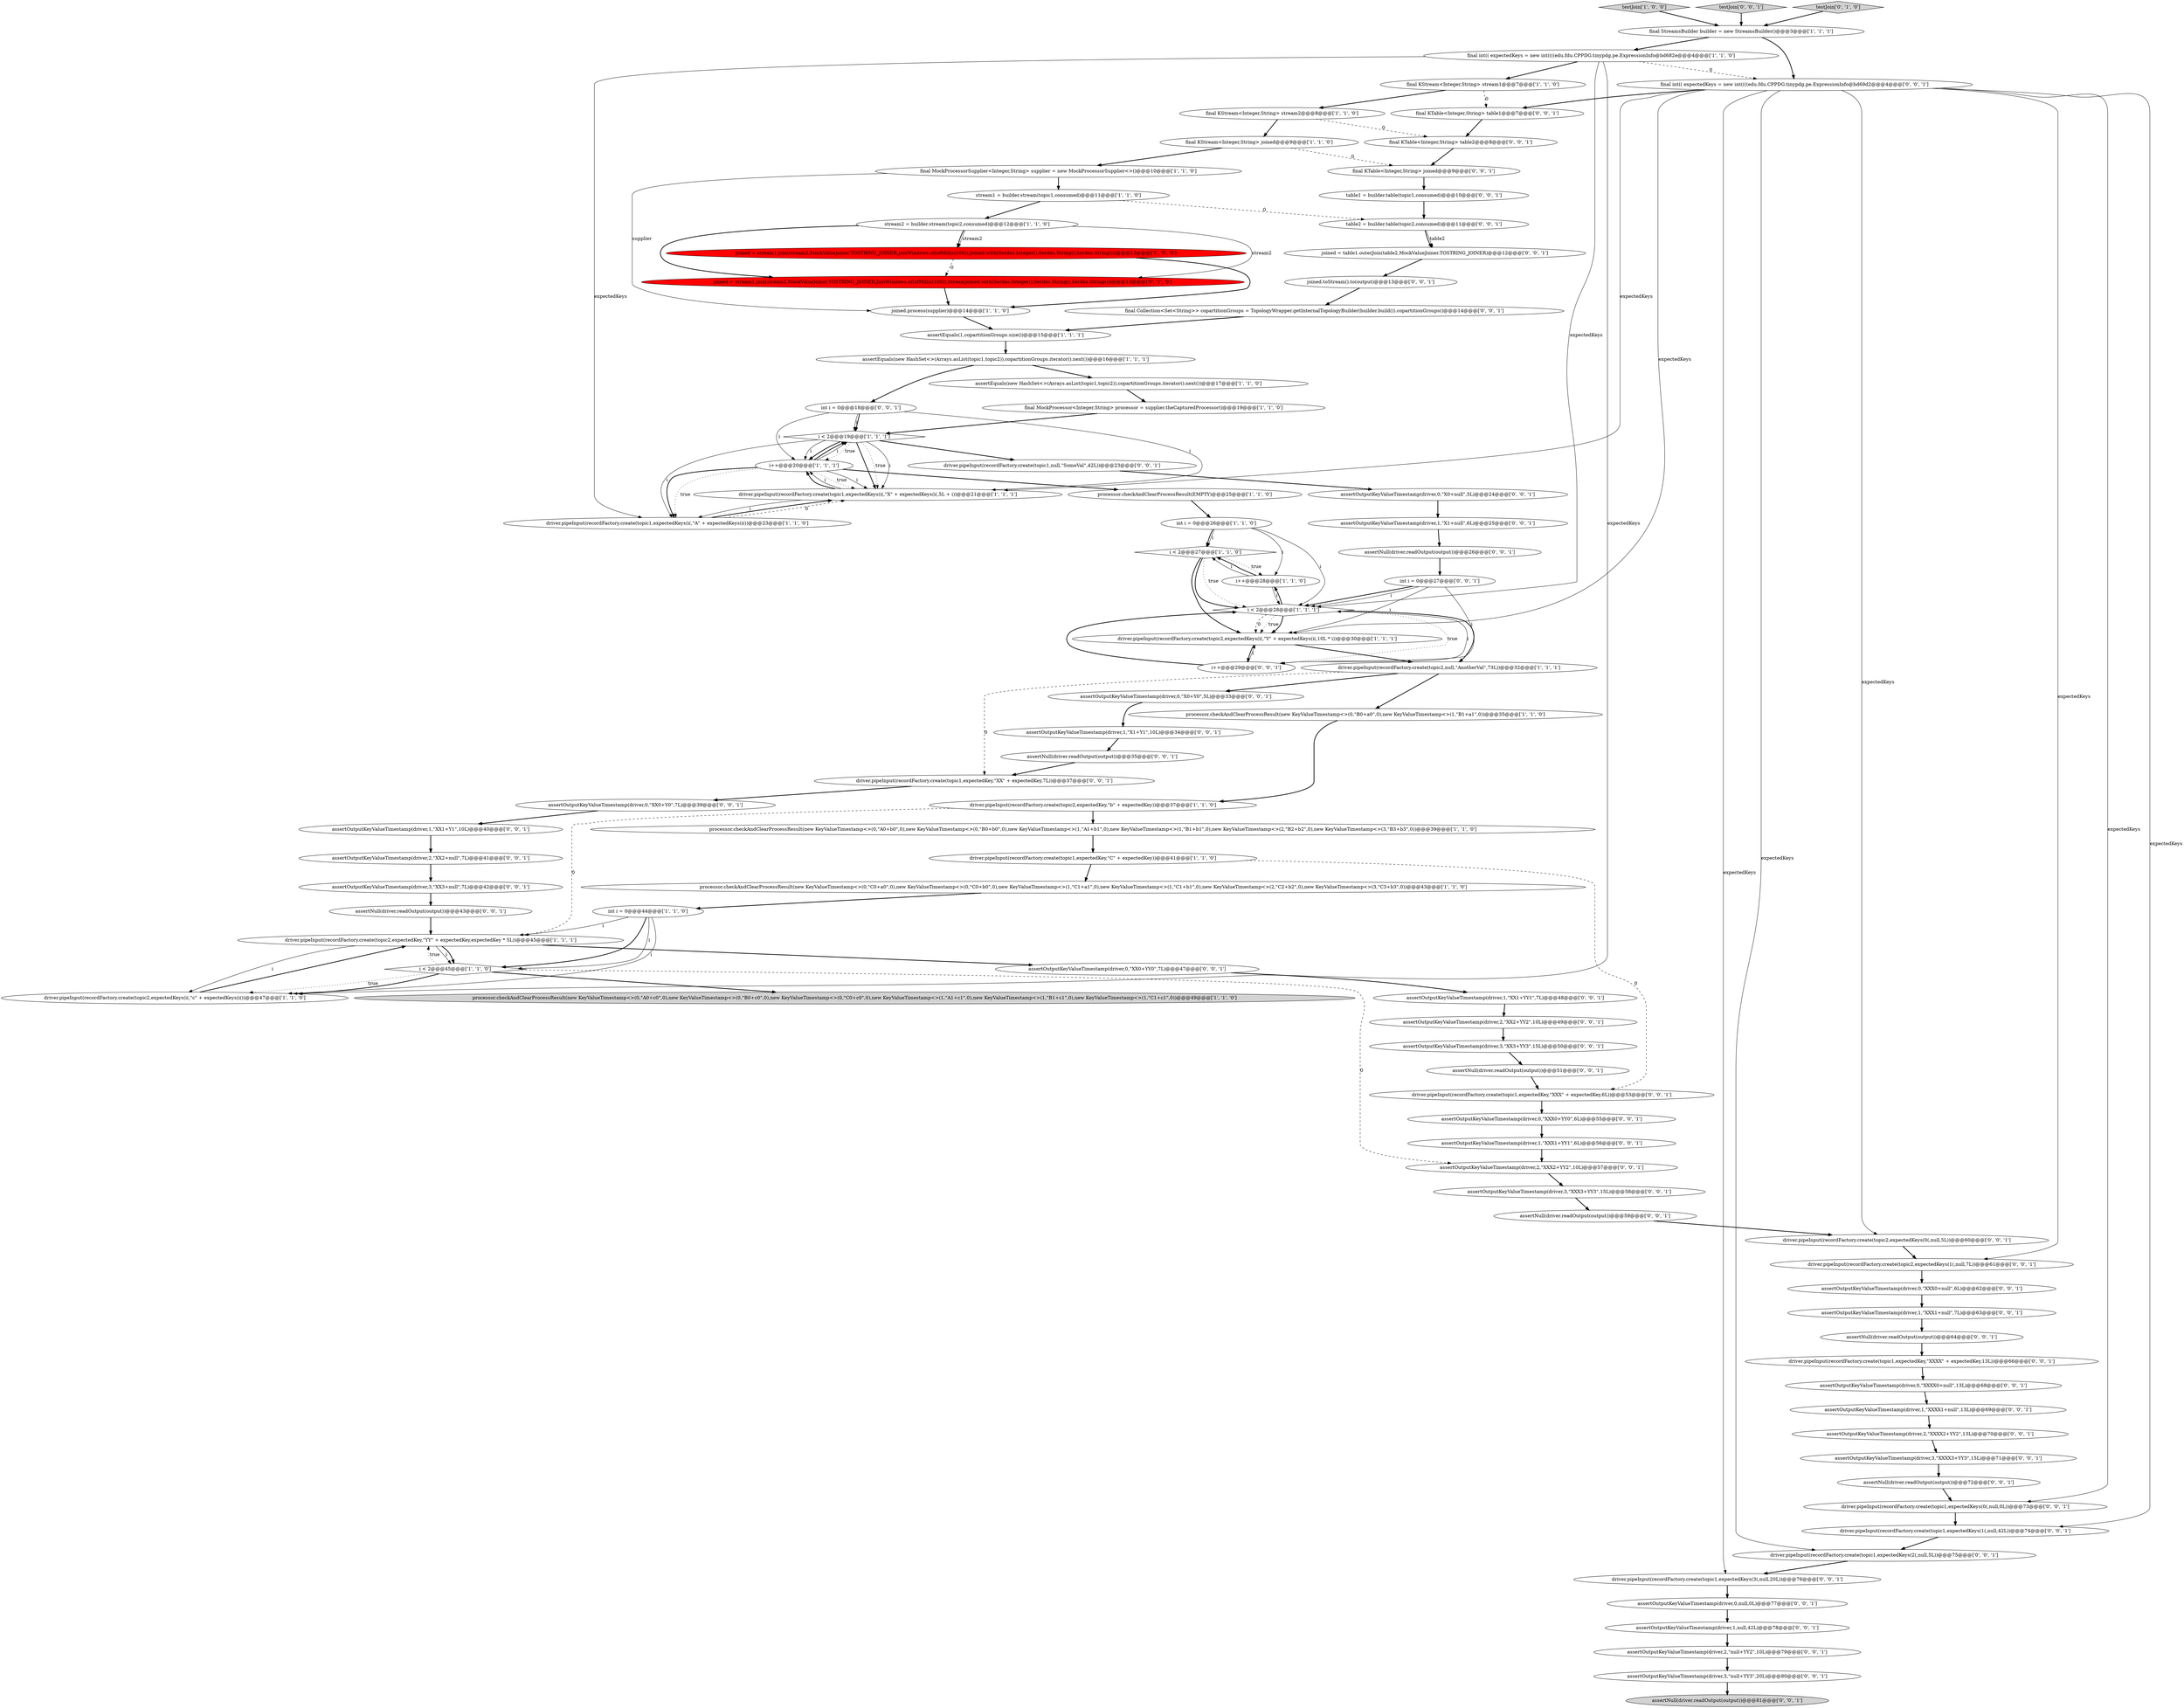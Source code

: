 digraph {
21 [style = filled, label = "i < 2@@@27@@@['1', '1', '0']", fillcolor = white, shape = diamond image = "AAA0AAABBB1BBB"];
15 [style = filled, label = "i < 2@@@19@@@['1', '1', '1']", fillcolor = white, shape = diamond image = "AAA0AAABBB1BBB"];
13 [style = filled, label = "assertEquals(new HashSet<>(Arrays.asList(topic1,topic2)),copartitionGroups.iterator().next())@@@16@@@['1', '1', '1']", fillcolor = white, shape = ellipse image = "AAA0AAABBB1BBB"];
24 [style = filled, label = "driver.pipeInput(recordFactory.create(topic2,expectedKeys(i(,\"c\" + expectedKeys(i())@@@47@@@['1', '1', '0']", fillcolor = white, shape = ellipse image = "AAA0AAABBB1BBB"];
14 [style = filled, label = "processor.checkAndClearProcessResult(EMPTY)@@@25@@@['1', '1', '0']", fillcolor = white, shape = ellipse image = "AAA0AAABBB1BBB"];
61 [style = filled, label = "assertOutputKeyValueTimestamp(driver,0,\"X0+Y0\",5L)@@@33@@@['0', '0', '1']", fillcolor = white, shape = ellipse image = "AAA0AAABBB3BBB"];
58 [style = filled, label = "assertOutputKeyValueTimestamp(driver,3,\"XXX3+YY3\",15L)@@@58@@@['0', '0', '1']", fillcolor = white, shape = ellipse image = "AAA0AAABBB3BBB"];
54 [style = filled, label = "assertOutputKeyValueTimestamp(driver,1,\"X1+null\",6L)@@@25@@@['0', '0', '1']", fillcolor = white, shape = ellipse image = "AAA0AAABBB3BBB"];
94 [style = filled, label = "assertOutputKeyValueTimestamp(driver,1,\"XXX1+YY1\",6L)@@@56@@@['0', '0', '1']", fillcolor = white, shape = ellipse image = "AAA0AAABBB3BBB"];
53 [style = filled, label = "assertOutputKeyValueTimestamp(driver,3,\"XX3+null\",7L)@@@42@@@['0', '0', '1']", fillcolor = white, shape = ellipse image = "AAA0AAABBB3BBB"];
82 [style = filled, label = "driver.pipeInput(recordFactory.create(topic1,null,\"SomeVal\",42L))@@@23@@@['0', '0', '1']", fillcolor = white, shape = ellipse image = "AAA0AAABBB3BBB"];
18 [style = filled, label = "testJoin['1', '0', '0']", fillcolor = lightgray, shape = diamond image = "AAA0AAABBB1BBB"];
74 [style = filled, label = "assertOutputKeyValueTimestamp(driver,2,\"XXX2+YY2\",10L)@@@57@@@['0', '0', '1']", fillcolor = white, shape = ellipse image = "AAA0AAABBB3BBB"];
9 [style = filled, label = "i++@@@20@@@['1', '1', '1']", fillcolor = white, shape = ellipse image = "AAA0AAABBB1BBB"];
86 [style = filled, label = "int i = 0@@@18@@@['0', '0', '1']", fillcolor = white, shape = ellipse image = "AAA0AAABBB3BBB"];
20 [style = filled, label = "driver.pipeInput(recordFactory.create(topic2,expectedKey,\"b\" + expectedKey))@@@37@@@['1', '1', '0']", fillcolor = white, shape = ellipse image = "AAA0AAABBB1BBB"];
7 [style = filled, label = "i++@@@28@@@['1', '1', '0']", fillcolor = white, shape = ellipse image = "AAA0AAABBB1BBB"];
57 [style = filled, label = "assertOutputKeyValueTimestamp(driver,1,\"XX1+YY1\",7L)@@@48@@@['0', '0', '1']", fillcolor = white, shape = ellipse image = "AAA0AAABBB3BBB"];
76 [style = filled, label = "assertOutputKeyValueTimestamp(driver,2,\"XX2+null\",7L)@@@41@@@['0', '0', '1']", fillcolor = white, shape = ellipse image = "AAA0AAABBB3BBB"];
5 [style = filled, label = "processor.checkAndClearProcessResult(new KeyValueTimestamp<>(0,\"A0+b0\",0),new KeyValueTimestamp<>(0,\"B0+b0\",0),new KeyValueTimestamp<>(1,\"A1+b1\",0),new KeyValueTimestamp<>(1,\"B1+b1\",0),new KeyValueTimestamp<>(2,\"B2+b2\",0),new KeyValueTimestamp<>(3,\"B3+b3\",0))@@@39@@@['1', '1', '0']", fillcolor = white, shape = ellipse image = "AAA0AAABBB1BBB"];
89 [style = filled, label = "assertOutputKeyValueTimestamp(driver,1,null,42L)@@@78@@@['0', '0', '1']", fillcolor = white, shape = ellipse image = "AAA0AAABBB3BBB"];
40 [style = filled, label = "assertOutputKeyValueTimestamp(driver,3,\"XX3+YY3\",15L)@@@50@@@['0', '0', '1']", fillcolor = white, shape = ellipse image = "AAA0AAABBB3BBB"];
22 [style = filled, label = "driver.pipeInput(recordFactory.create(topic2,expectedKeys(i(,\"Y\" + expectedKeys(i(,10L * i))@@@30@@@['1', '1', '1']", fillcolor = white, shape = ellipse image = "AAA0AAABBB1BBB"];
90 [style = filled, label = "assertNull(driver.readOutput(output))@@@35@@@['0', '0', '1']", fillcolor = white, shape = ellipse image = "AAA0AAABBB3BBB"];
65 [style = filled, label = "int i = 0@@@27@@@['0', '0', '1']", fillcolor = white, shape = ellipse image = "AAA0AAABBB3BBB"];
66 [style = filled, label = "assertNull(driver.readOutput(output))@@@59@@@['0', '0', '1']", fillcolor = white, shape = ellipse image = "AAA0AAABBB3BBB"];
43 [style = filled, label = "i++@@@29@@@['0', '0', '1']", fillcolor = white, shape = ellipse image = "AAA0AAABBB3BBB"];
64 [style = filled, label = "final KTable<Integer,String> joined@@@9@@@['0', '0', '1']", fillcolor = white, shape = ellipse image = "AAA0AAABBB3BBB"];
59 [style = filled, label = "assertOutputKeyValueTimestamp(driver,2,\"XXXX2+YY2\",13L)@@@70@@@['0', '0', '1']", fillcolor = white, shape = ellipse image = "AAA0AAABBB3BBB"];
25 [style = filled, label = "final KStream<Integer,String> joined@@@9@@@['1', '1', '0']", fillcolor = white, shape = ellipse image = "AAA0AAABBB1BBB"];
48 [style = filled, label = "testJoin['0', '0', '1']", fillcolor = lightgray, shape = diamond image = "AAA0AAABBB3BBB"];
79 [style = filled, label = "assertOutputKeyValueTimestamp(driver,0,null,0L)@@@77@@@['0', '0', '1']", fillcolor = white, shape = ellipse image = "AAA0AAABBB3BBB"];
73 [style = filled, label = "joined = table1.outerJoin(table2,MockValueJoiner.TOSTRING_JOINER)@@@12@@@['0', '0', '1']", fillcolor = white, shape = ellipse image = "AAA0AAABBB3BBB"];
80 [style = filled, label = "final KTable<Integer,String> table2@@@8@@@['0', '0', '1']", fillcolor = white, shape = ellipse image = "AAA0AAABBB3BBB"];
69 [style = filled, label = "table1 = builder.table(topic1,consumed)@@@10@@@['0', '0', '1']", fillcolor = white, shape = ellipse image = "AAA0AAABBB3BBB"];
41 [style = filled, label = "assertOutputKeyValueTimestamp(driver,2,\"null+YY2\",10L)@@@79@@@['0', '0', '1']", fillcolor = white, shape = ellipse image = "AAA0AAABBB3BBB"];
75 [style = filled, label = "assertOutputKeyValueTimestamp(driver,0,\"XXX0+null\",6L)@@@62@@@['0', '0', '1']", fillcolor = white, shape = ellipse image = "AAA0AAABBB3BBB"];
32 [style = filled, label = "final KStream<Integer,String> stream1@@@7@@@['1', '1', '0']", fillcolor = white, shape = ellipse image = "AAA0AAABBB1BBB"];
81 [style = filled, label = "driver.pipeInput(recordFactory.create(topic2,expectedKeys(0(,null,5L))@@@60@@@['0', '0', '1']", fillcolor = white, shape = ellipse image = "AAA0AAABBB3BBB"];
67 [style = filled, label = "joined.toStream().to(output)@@@13@@@['0', '0', '1']", fillcolor = white, shape = ellipse image = "AAA0AAABBB3BBB"];
68 [style = filled, label = "driver.pipeInput(recordFactory.create(topic2,expectedKeys(1(,null,7L))@@@61@@@['0', '0', '1']", fillcolor = white, shape = ellipse image = "AAA0AAABBB3BBB"];
6 [style = filled, label = "assertEquals(new HashSet<>(Arrays.asList(topic1,topic2)),copartitionGroups.iterator().next())@@@17@@@['1', '1', '0']", fillcolor = white, shape = ellipse image = "AAA0AAABBB1BBB"];
49 [style = filled, label = "assertOutputKeyValueTimestamp(driver,1,\"X1+Y1\",10L)@@@34@@@['0', '0', '1']", fillcolor = white, shape = ellipse image = "AAA0AAABBB3BBB"];
34 [style = filled, label = "joined.process(supplier)@@@14@@@['1', '1', '0']", fillcolor = white, shape = ellipse image = "AAA0AAABBB1BBB"];
83 [style = filled, label = "driver.pipeInput(recordFactory.create(topic1,expectedKey,\"XXX\" + expectedKey,6L))@@@53@@@['0', '0', '1']", fillcolor = white, shape = ellipse image = "AAA0AAABBB3BBB"];
71 [style = filled, label = "driver.pipeInput(recordFactory.create(topic1,expectedKeys(2(,null,5L))@@@75@@@['0', '0', '1']", fillcolor = white, shape = ellipse image = "AAA0AAABBB3BBB"];
70 [style = filled, label = "assertOutputKeyValueTimestamp(driver,1,\"XXX1+null\",7L)@@@63@@@['0', '0', '1']", fillcolor = white, shape = ellipse image = "AAA0AAABBB3BBB"];
46 [style = filled, label = "assertNull(driver.readOutput(output))@@@43@@@['0', '0', '1']", fillcolor = white, shape = ellipse image = "AAA0AAABBB3BBB"];
3 [style = filled, label = "final StreamsBuilder builder = new StreamsBuilder()@@@3@@@['1', '1', '1']", fillcolor = white, shape = ellipse image = "AAA0AAABBB1BBB"];
50 [style = filled, label = "assertOutputKeyValueTimestamp(driver,1,\"XX1+Y1\",10L)@@@40@@@['0', '0', '1']", fillcolor = white, shape = ellipse image = "AAA0AAABBB3BBB"];
31 [style = filled, label = "int i = 0@@@44@@@['1', '1', '0']", fillcolor = white, shape = ellipse image = "AAA0AAABBB1BBB"];
87 [style = filled, label = "assertNull(driver.readOutput(output))@@@72@@@['0', '0', '1']", fillcolor = white, shape = ellipse image = "AAA0AAABBB3BBB"];
36 [style = filled, label = "testJoin['0', '1', '0']", fillcolor = lightgray, shape = diamond image = "AAA0AAABBB2BBB"];
16 [style = filled, label = "processor.checkAndClearProcessResult(new KeyValueTimestamp<>(0,\"B0+a0\",0),new KeyValueTimestamp<>(1,\"B1+a1\",0))@@@35@@@['1', '1', '0']", fillcolor = white, shape = ellipse image = "AAA0AAABBB1BBB"];
35 [style = filled, label = "final MockProcessor<Integer,String> processor = supplier.theCapturedProcessor()@@@19@@@['1', '1', '0']", fillcolor = white, shape = ellipse image = "AAA0AAABBB1BBB"];
93 [style = filled, label = "assertNull(driver.readOutput(output))@@@26@@@['0', '0', '1']", fillcolor = white, shape = ellipse image = "AAA0AAABBB3BBB"];
47 [style = filled, label = "assertOutputKeyValueTimestamp(driver,0,\"XXX0+YY0\",6L)@@@55@@@['0', '0', '1']", fillcolor = white, shape = ellipse image = "AAA0AAABBB3BBB"];
78 [style = filled, label = "assertOutputKeyValueTimestamp(driver,2,\"XX2+YY2\",10L)@@@49@@@['0', '0', '1']", fillcolor = white, shape = ellipse image = "AAA0AAABBB3BBB"];
1 [style = filled, label = "final MockProcessorSupplier<Integer,String> supplier = new MockProcessorSupplier<>()@@@10@@@['1', '1', '0']", fillcolor = white, shape = ellipse image = "AAA0AAABBB1BBB"];
38 [style = filled, label = "assertOutputKeyValueTimestamp(driver,1,\"XXXX1+null\",13L)@@@69@@@['0', '0', '1']", fillcolor = white, shape = ellipse image = "AAA0AAABBB3BBB"];
26 [style = filled, label = "driver.pipeInput(recordFactory.create(topic2,expectedKey,\"YY\" + expectedKey,expectedKey * 5L))@@@45@@@['1', '1', '1']", fillcolor = white, shape = ellipse image = "AAA0AAABBB1BBB"];
30 [style = filled, label = "processor.checkAndClearProcessResult(new KeyValueTimestamp<>(0,\"A0+c0\",0),new KeyValueTimestamp<>(0,\"B0+c0\",0),new KeyValueTimestamp<>(0,\"C0+c0\",0),new KeyValueTimestamp<>(1,\"A1+c1\",0),new KeyValueTimestamp<>(1,\"B1+c1\",0),new KeyValueTimestamp<>(1,\"C1+c1\",0))@@@49@@@['1', '1', '0']", fillcolor = lightgray, shape = ellipse image = "AAA0AAABBB1BBB"];
77 [style = filled, label = "assertNull(driver.readOutput(output))@@@51@@@['0', '0', '1']", fillcolor = white, shape = ellipse image = "AAA0AAABBB3BBB"];
33 [style = filled, label = "driver.pipeInput(recordFactory.create(topic2,null,\"AnotherVal\",73L))@@@32@@@['1', '1', '1']", fillcolor = white, shape = ellipse image = "AAA0AAABBB1BBB"];
92 [style = filled, label = "assertOutputKeyValueTimestamp(driver,0,\"X0+null\",5L)@@@24@@@['0', '0', '1']", fillcolor = white, shape = ellipse image = "AAA0AAABBB3BBB"];
85 [style = filled, label = "assertNull(driver.readOutput(output))@@@64@@@['0', '0', '1']", fillcolor = white, shape = ellipse image = "AAA0AAABBB3BBB"];
42 [style = filled, label = "assertOutputKeyValueTimestamp(driver,0,\"XXXX0+null\",13L)@@@68@@@['0', '0', '1']", fillcolor = white, shape = ellipse image = "AAA0AAABBB3BBB"];
27 [style = filled, label = "final KStream<Integer,String> stream2@@@8@@@['1', '1', '0']", fillcolor = white, shape = ellipse image = "AAA0AAABBB1BBB"];
28 [style = filled, label = "i < 2@@@28@@@['1', '1', '1']", fillcolor = white, shape = diamond image = "AAA0AAABBB1BBB"];
44 [style = filled, label = "driver.pipeInput(recordFactory.create(topic1,expectedKeys(1(,null,42L))@@@74@@@['0', '0', '1']", fillcolor = white, shape = ellipse image = "AAA0AAABBB3BBB"];
55 [style = filled, label = "driver.pipeInput(recordFactory.create(topic1,expectedKeys(0(,null,0L))@@@73@@@['0', '0', '1']", fillcolor = white, shape = ellipse image = "AAA0AAABBB3BBB"];
84 [style = filled, label = "assertOutputKeyValueTimestamp(driver,0,\"XX0+Y0\",7L)@@@39@@@['0', '0', '1']", fillcolor = white, shape = ellipse image = "AAA0AAABBB3BBB"];
88 [style = filled, label = "final int(( expectedKeys = new int((((edu.fdu.CPPDG.tinypdg.pe.ExpressionInfo@bd69d2@@@4@@@['0', '0', '1']", fillcolor = white, shape = ellipse image = "AAA0AAABBB3BBB"];
56 [style = filled, label = "driver.pipeInput(recordFactory.create(topic1,expectedKey,\"XX\" + expectedKey,7L))@@@37@@@['0', '0', '1']", fillcolor = white, shape = ellipse image = "AAA0AAABBB3BBB"];
19 [style = filled, label = "assertEquals(1,copartitionGroups.size())@@@15@@@['1', '1', '1']", fillcolor = white, shape = ellipse image = "AAA0AAABBB1BBB"];
11 [style = filled, label = "stream1 = builder.stream(topic1,consumed)@@@11@@@['1', '1', '0']", fillcolor = white, shape = ellipse image = "AAA0AAABBB1BBB"];
62 [style = filled, label = "driver.pipeInput(recordFactory.create(topic1,expectedKey,\"XXXX\" + expectedKey,13L))@@@66@@@['0', '0', '1']", fillcolor = white, shape = ellipse image = "AAA0AAABBB3BBB"];
17 [style = filled, label = "driver.pipeInput(recordFactory.create(topic1,expectedKeys(i(,\"A\" + expectedKeys(i())@@@23@@@['1', '1', '0']", fillcolor = white, shape = ellipse image = "AAA0AAABBB1BBB"];
23 [style = filled, label = "i < 2@@@45@@@['1', '1', '0']", fillcolor = white, shape = diamond image = "AAA0AAABBB1BBB"];
60 [style = filled, label = "assertOutputKeyValueTimestamp(driver,3,\"null+YY3\",20L)@@@80@@@['0', '0', '1']", fillcolor = white, shape = ellipse image = "AAA0AAABBB3BBB"];
39 [style = filled, label = "assertOutputKeyValueTimestamp(driver,3,\"XXXX3+YY3\",15L)@@@71@@@['0', '0', '1']", fillcolor = white, shape = ellipse image = "AAA0AAABBB3BBB"];
45 [style = filled, label = "assertOutputKeyValueTimestamp(driver,0,\"XX0+YY0\",7L)@@@47@@@['0', '0', '1']", fillcolor = white, shape = ellipse image = "AAA0AAABBB3BBB"];
52 [style = filled, label = "final KTable<Integer,String> table1@@@7@@@['0', '0', '1']", fillcolor = white, shape = ellipse image = "AAA0AAABBB3BBB"];
63 [style = filled, label = "driver.pipeInput(recordFactory.create(topic1,expectedKeys(3(,null,20L))@@@76@@@['0', '0', '1']", fillcolor = white, shape = ellipse image = "AAA0AAABBB3BBB"];
4 [style = filled, label = "joined = stream1.join(stream2,MockValueJoiner.TOSTRING_JOINER,JoinWindows.of(ofMillis(100)),Joined.with(Serdes.Integer(),Serdes.String(),Serdes.String()))@@@13@@@['1', '0', '0']", fillcolor = red, shape = ellipse image = "AAA1AAABBB1BBB"];
91 [style = filled, label = "table2 = builder.table(topic2,consumed)@@@11@@@['0', '0', '1']", fillcolor = white, shape = ellipse image = "AAA0AAABBB3BBB"];
51 [style = filled, label = "final Collection<Set<String>> copartitionGroups = TopologyWrapper.getInternalTopologyBuilder(builder.build()).copartitionGroups()@@@14@@@['0', '0', '1']", fillcolor = white, shape = ellipse image = "AAA0AAABBB3BBB"];
29 [style = filled, label = "stream2 = builder.stream(topic2,consumed)@@@12@@@['1', '1', '0']", fillcolor = white, shape = ellipse image = "AAA0AAABBB1BBB"];
0 [style = filled, label = "int i = 0@@@26@@@['1', '1', '0']", fillcolor = white, shape = ellipse image = "AAA0AAABBB1BBB"];
2 [style = filled, label = "driver.pipeInput(recordFactory.create(topic1,expectedKey,\"C\" + expectedKey))@@@41@@@['1', '1', '0']", fillcolor = white, shape = ellipse image = "AAA0AAABBB1BBB"];
12 [style = filled, label = "driver.pipeInput(recordFactory.create(topic1,expectedKeys(i(,\"X\" + expectedKeys(i(,5L + i))@@@21@@@['1', '1', '1']", fillcolor = white, shape = ellipse image = "AAA0AAABBB1BBB"];
72 [style = filled, label = "assertNull(driver.readOutput(output))@@@81@@@['0', '0', '1']", fillcolor = lightgray, shape = ellipse image = "AAA0AAABBB3BBB"];
8 [style = filled, label = "final int(( expectedKeys = new int((((edu.fdu.CPPDG.tinypdg.pe.ExpressionInfo@bd682e@@@4@@@['1', '1', '0']", fillcolor = white, shape = ellipse image = "AAA0AAABBB1BBB"];
37 [style = filled, label = "joined = stream1.join(stream2,MockValueJoiner.TOSTRING_JOINER,JoinWindows.of(ofMillis(100)),StreamJoined.with(Serdes.Integer(),Serdes.String(),Serdes.String()))@@@13@@@['0', '1', '0']", fillcolor = red, shape = ellipse image = "AAA1AAABBB2BBB"];
10 [style = filled, label = "processor.checkAndClearProcessResult(new KeyValueTimestamp<>(0,\"C0+a0\",0),new KeyValueTimestamp<>(0,\"C0+b0\",0),new KeyValueTimestamp<>(1,\"C1+a1\",0),new KeyValueTimestamp<>(1,\"C1+b1\",0),new KeyValueTimestamp<>(2,\"C2+b2\",0),new KeyValueTimestamp<>(3,\"C3+b3\",0))@@@43@@@['1', '1', '0']", fillcolor = white, shape = ellipse image = "AAA0AAABBB1BBB"];
44->71 [style = bold, label=""];
18->3 [style = bold, label=""];
9->12 [style = dotted, label="true"];
25->1 [style = bold, label=""];
48->3 [style = bold, label=""];
6->35 [style = bold, label=""];
86->12 [style = solid, label="i"];
88->68 [style = solid, label="expectedKeys"];
0->28 [style = solid, label="i"];
54->93 [style = bold, label=""];
43->28 [style = solid, label="i"];
31->23 [style = solid, label="i"];
11->29 [style = bold, label=""];
84->50 [style = bold, label=""];
12->9 [style = bold, label=""];
21->28 [style = bold, label=""];
15->9 [style = dotted, label="true"];
29->37 [style = solid, label="stream2"];
71->63 [style = bold, label=""];
45->57 [style = bold, label=""];
92->54 [style = bold, label=""];
62->42 [style = bold, label=""];
57->78 [style = bold, label=""];
79->89 [style = bold, label=""];
21->7 [style = dotted, label="true"];
3->88 [style = bold, label=""];
9->14 [style = bold, label=""];
88->12 [style = solid, label="expectedKeys"];
13->86 [style = bold, label=""];
15->82 [style = bold, label=""];
0->21 [style = solid, label="i"];
88->44 [style = solid, label="expectedKeys"];
27->25 [style = bold, label=""];
7->28 [style = solid, label="i"];
20->26 [style = dashed, label="0"];
82->92 [style = bold, label=""];
61->49 [style = bold, label=""];
88->63 [style = solid, label="expectedKeys"];
22->33 [style = bold, label=""];
33->16 [style = bold, label=""];
26->24 [style = solid, label="i"];
73->67 [style = bold, label=""];
10->31 [style = bold, label=""];
23->30 [style = bold, label=""];
34->19 [style = bold, label=""];
86->15 [style = bold, label=""];
52->80 [style = bold, label=""];
22->43 [style = bold, label=""];
9->17 [style = bold, label=""];
0->21 [style = bold, label=""];
59->39 [style = bold, label=""];
7->21 [style = solid, label="i"];
78->40 [style = bold, label=""];
2->83 [style = dashed, label="0"];
21->28 [style = dotted, label="true"];
1->11 [style = bold, label=""];
15->9 [style = solid, label="i"];
43->22 [style = solid, label="i"];
26->23 [style = solid, label="i"];
19->13 [style = bold, label=""];
81->68 [style = bold, label=""];
21->22 [style = bold, label=""];
15->9 [style = bold, label=""];
86->9 [style = solid, label="i"];
88->81 [style = solid, label="expectedKeys"];
91->73 [style = solid, label="table2"];
15->12 [style = dotted, label="true"];
33->56 [style = dashed, label="0"];
76->53 [style = bold, label=""];
83->47 [style = bold, label=""];
23->74 [style = dashed, label="0"];
67->51 [style = bold, label=""];
15->12 [style = bold, label=""];
70->85 [style = bold, label=""];
8->17 [style = solid, label="expectedKeys"];
65->22 [style = solid, label="i"];
47->94 [style = bold, label=""];
16->20 [style = bold, label=""];
31->24 [style = solid, label="i"];
23->24 [style = dotted, label="true"];
42->38 [style = bold, label=""];
80->64 [style = bold, label=""];
38->59 [style = bold, label=""];
94->74 [style = bold, label=""];
88->22 [style = solid, label="expectedKeys"];
88->71 [style = solid, label="expectedKeys"];
63->79 [style = bold, label=""];
35->15 [style = bold, label=""];
27->80 [style = dashed, label="0"];
32->52 [style = dashed, label="0"];
31->26 [style = solid, label="i"];
93->65 [style = bold, label=""];
32->27 [style = bold, label=""];
88->52 [style = bold, label=""];
29->37 [style = bold, label=""];
85->62 [style = bold, label=""];
2->10 [style = bold, label=""];
9->15 [style = solid, label="i"];
28->22 [style = dashed, label="0"];
58->66 [style = bold, label=""];
24->26 [style = bold, label=""];
53->46 [style = bold, label=""];
17->12 [style = bold, label=""];
8->88 [style = dashed, label="0"];
29->4 [style = solid, label="stream2"];
65->28 [style = bold, label=""];
60->72 [style = bold, label=""];
39->87 [style = bold, label=""];
49->90 [style = bold, label=""];
3->8 [style = bold, label=""];
1->34 [style = solid, label="supplier"];
28->22 [style = dotted, label="true"];
28->43 [style = dotted, label="true"];
77->83 [style = bold, label=""];
66->81 [style = bold, label=""];
65->43 [style = solid, label="i"];
13->6 [style = bold, label=""];
4->37 [style = dashed, label="0"];
28->22 [style = bold, label=""];
4->34 [style = bold, label=""];
74->58 [style = bold, label=""];
75->70 [style = bold, label=""];
33->61 [style = bold, label=""];
12->9 [style = solid, label="i"];
29->4 [style = bold, label=""];
31->23 [style = bold, label=""];
86->15 [style = solid, label="i"];
8->32 [style = bold, label=""];
64->69 [style = bold, label=""];
25->64 [style = dashed, label="0"];
9->17 [style = dotted, label="true"];
87->55 [style = bold, label=""];
28->7 [style = bold, label=""];
41->60 [style = bold, label=""];
40->77 [style = bold, label=""];
50->76 [style = bold, label=""];
69->91 [style = bold, label=""];
15->12 [style = solid, label="i"];
11->91 [style = dashed, label="0"];
43->28 [style = bold, label=""];
20->5 [style = bold, label=""];
15->17 [style = solid, label="i"];
56->84 [style = bold, label=""];
5->2 [style = bold, label=""];
23->24 [style = bold, label=""];
55->44 [style = bold, label=""];
8->28 [style = solid, label="expectedKeys"];
46->26 [style = bold, label=""];
23->26 [style = dotted, label="true"];
28->33 [style = bold, label=""];
14->0 [style = bold, label=""];
12->17 [style = solid, label="i"];
9->15 [style = bold, label=""];
37->34 [style = bold, label=""];
88->55 [style = solid, label="expectedKeys"];
26->23 [style = bold, label=""];
89->41 [style = bold, label=""];
68->75 [style = bold, label=""];
7->21 [style = bold, label=""];
26->45 [style = bold, label=""];
17->12 [style = dashed, label="0"];
65->28 [style = solid, label="i"];
90->56 [style = bold, label=""];
91->73 [style = bold, label=""];
8->24 [style = solid, label="expectedKeys"];
51->19 [style = bold, label=""];
9->12 [style = solid, label="i"];
0->7 [style = solid, label="i"];
36->3 [style = bold, label=""];
}
